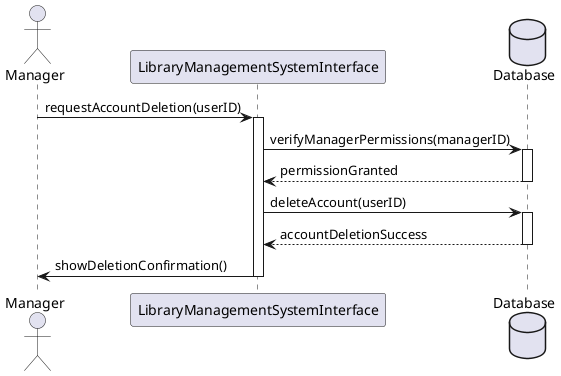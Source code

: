 @startuml
actor Manager
participant "LibraryManagementSystemInterface" as Interface
database "Database" as DB

Manager -> Interface : requestAccountDeletion(userID)
activate Interface

Interface -> DB : verifyManagerPermissions(managerID)
activate DB
DB --> Interface : permissionGranted
deactivate DB

Interface -> DB : deleteAccount(userID)
activate DB
DB --> Interface : accountDeletionSuccess
deactivate DB

Interface -> Manager : showDeletionConfirmation()
deactivate Interface

@enduml